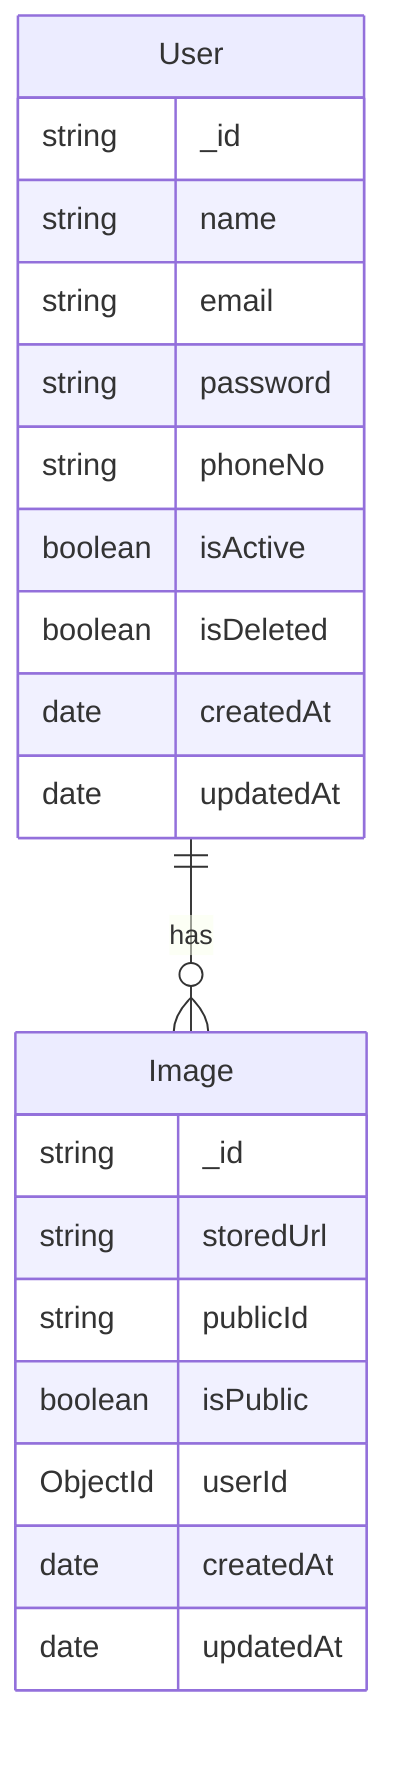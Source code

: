 erDiagram
  User {
    string _id
    string name
    string email
    string password
    string phoneNo
    boolean isActive
    boolean isDeleted
    date createdAt
    date updatedAt
  }
  Image {
    string _id
    string storedUrl
    string publicId
    boolean isPublic
    ObjectId userId
    date createdAt
    date updatedAt
  }
  User ||--o{ Image : "has"